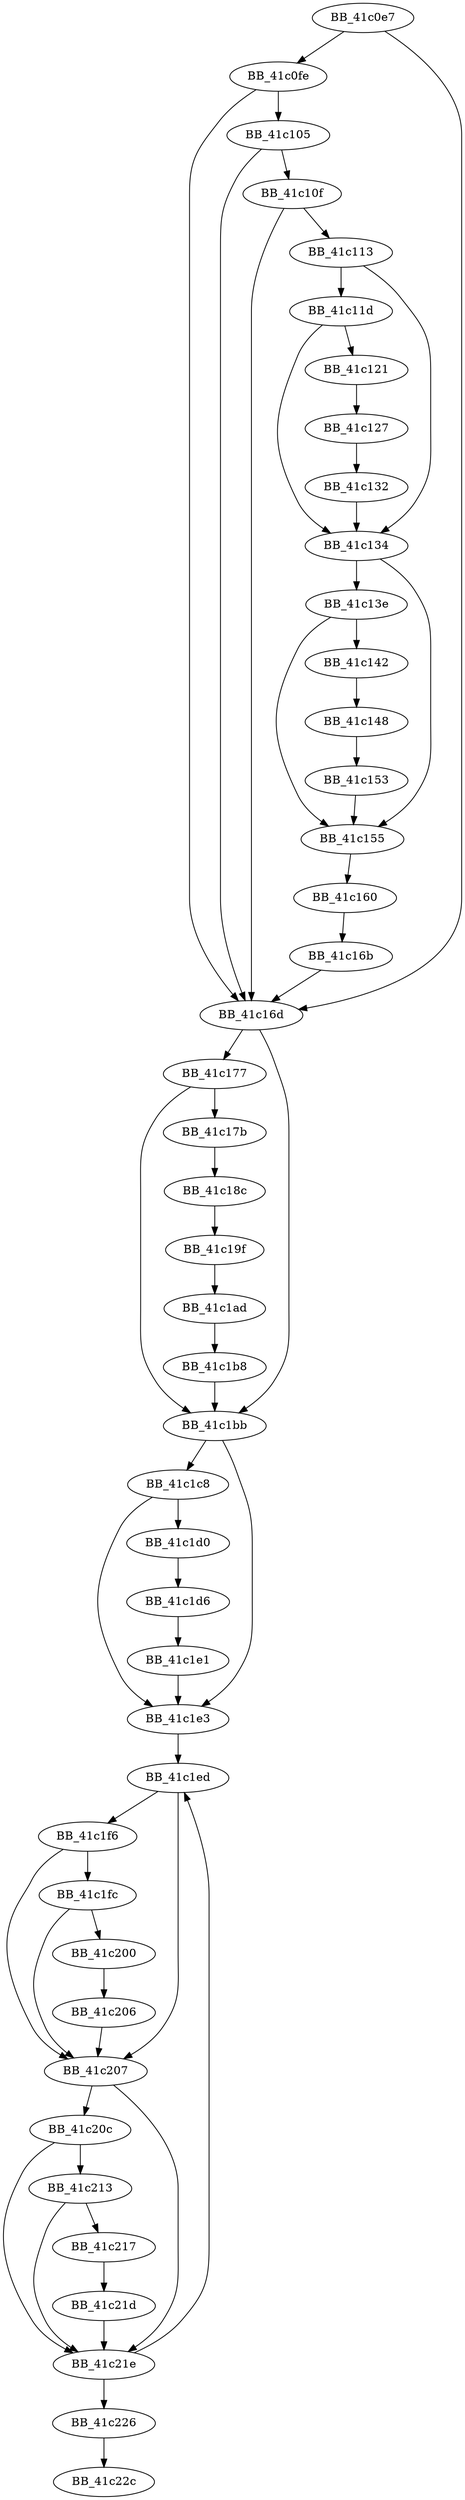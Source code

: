 DiGraph ___freetlocinfo{
BB_41c0e7->BB_41c0fe
BB_41c0e7->BB_41c16d
BB_41c0fe->BB_41c105
BB_41c0fe->BB_41c16d
BB_41c105->BB_41c10f
BB_41c105->BB_41c16d
BB_41c10f->BB_41c113
BB_41c10f->BB_41c16d
BB_41c113->BB_41c11d
BB_41c113->BB_41c134
BB_41c11d->BB_41c121
BB_41c11d->BB_41c134
BB_41c121->BB_41c127
BB_41c127->BB_41c132
BB_41c132->BB_41c134
BB_41c134->BB_41c13e
BB_41c134->BB_41c155
BB_41c13e->BB_41c142
BB_41c13e->BB_41c155
BB_41c142->BB_41c148
BB_41c148->BB_41c153
BB_41c153->BB_41c155
BB_41c155->BB_41c160
BB_41c160->BB_41c16b
BB_41c16b->BB_41c16d
BB_41c16d->BB_41c177
BB_41c16d->BB_41c1bb
BB_41c177->BB_41c17b
BB_41c177->BB_41c1bb
BB_41c17b->BB_41c18c
BB_41c18c->BB_41c19f
BB_41c19f->BB_41c1ad
BB_41c1ad->BB_41c1b8
BB_41c1b8->BB_41c1bb
BB_41c1bb->BB_41c1c8
BB_41c1bb->BB_41c1e3
BB_41c1c8->BB_41c1d0
BB_41c1c8->BB_41c1e3
BB_41c1d0->BB_41c1d6
BB_41c1d6->BB_41c1e1
BB_41c1e1->BB_41c1e3
BB_41c1e3->BB_41c1ed
BB_41c1ed->BB_41c1f6
BB_41c1ed->BB_41c207
BB_41c1f6->BB_41c1fc
BB_41c1f6->BB_41c207
BB_41c1fc->BB_41c200
BB_41c1fc->BB_41c207
BB_41c200->BB_41c206
BB_41c206->BB_41c207
BB_41c207->BB_41c20c
BB_41c207->BB_41c21e
BB_41c20c->BB_41c213
BB_41c20c->BB_41c21e
BB_41c213->BB_41c217
BB_41c213->BB_41c21e
BB_41c217->BB_41c21d
BB_41c21d->BB_41c21e
BB_41c21e->BB_41c1ed
BB_41c21e->BB_41c226
BB_41c226->BB_41c22c
}
